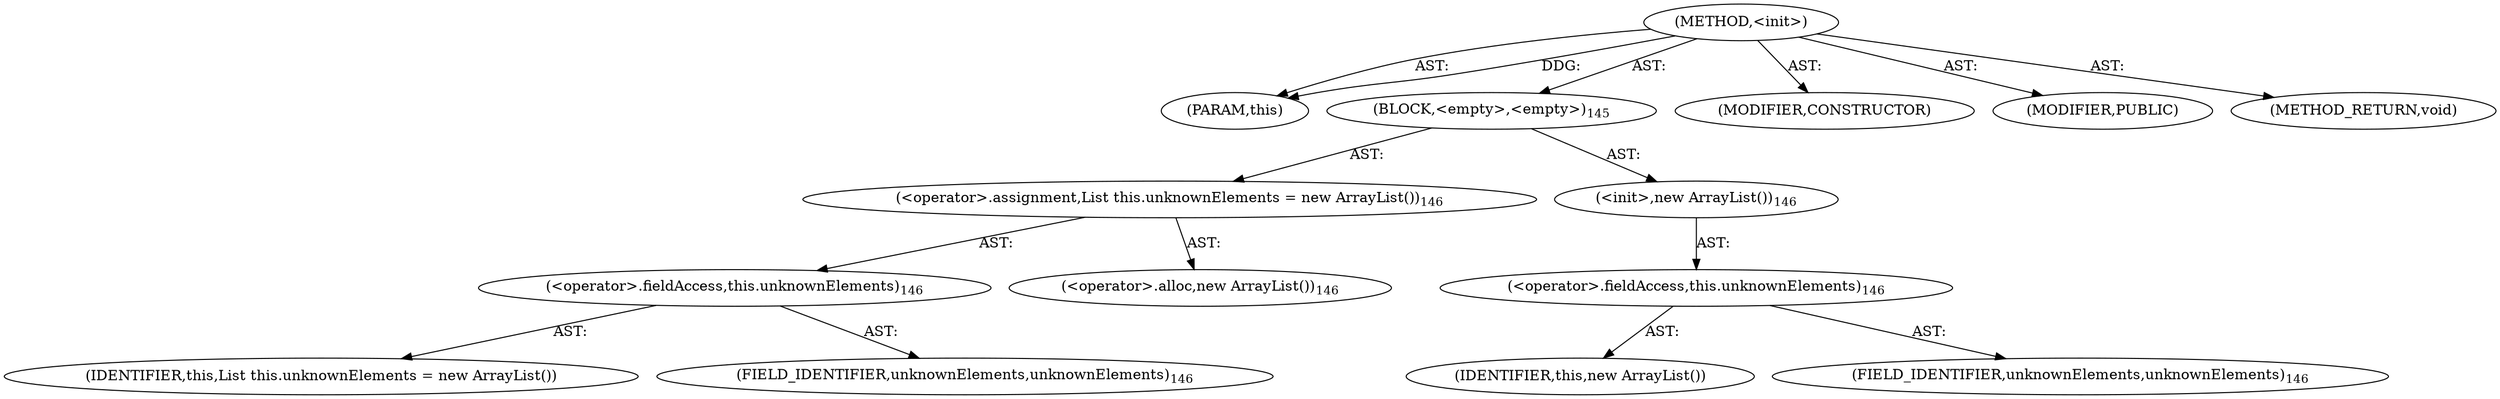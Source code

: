 digraph "&lt;init&gt;" {  
"111669149702" [label = <(METHOD,&lt;init&gt;)> ]
"115964117005" [label = <(PARAM,this)> ]
"25769803788" [label = <(BLOCK,&lt;empty&gt;,&lt;empty&gt;)<SUB>145</SUB>> ]
"30064771123" [label = <(&lt;operator&gt;.assignment,List this.unknownElements = new ArrayList())<SUB>146</SUB>> ]
"30064771124" [label = <(&lt;operator&gt;.fieldAccess,this.unknownElements)<SUB>146</SUB>> ]
"68719476785" [label = <(IDENTIFIER,this,List this.unknownElements = new ArrayList())> ]
"55834574860" [label = <(FIELD_IDENTIFIER,unknownElements,unknownElements)<SUB>146</SUB>> ]
"30064771125" [label = <(&lt;operator&gt;.alloc,new ArrayList())<SUB>146</SUB>> ]
"30064771126" [label = <(&lt;init&gt;,new ArrayList())<SUB>146</SUB>> ]
"30064771127" [label = <(&lt;operator&gt;.fieldAccess,this.unknownElements)<SUB>146</SUB>> ]
"68719476786" [label = <(IDENTIFIER,this,new ArrayList())> ]
"55834574861" [label = <(FIELD_IDENTIFIER,unknownElements,unknownElements)<SUB>146</SUB>> ]
"133143986194" [label = <(MODIFIER,CONSTRUCTOR)> ]
"133143986195" [label = <(MODIFIER,PUBLIC)> ]
"128849018886" [label = <(METHOD_RETURN,void)> ]
  "111669149702" -> "115964117005"  [ label = "AST: "] 
  "111669149702" -> "25769803788"  [ label = "AST: "] 
  "111669149702" -> "133143986194"  [ label = "AST: "] 
  "111669149702" -> "133143986195"  [ label = "AST: "] 
  "111669149702" -> "128849018886"  [ label = "AST: "] 
  "25769803788" -> "30064771123"  [ label = "AST: "] 
  "25769803788" -> "30064771126"  [ label = "AST: "] 
  "30064771123" -> "30064771124"  [ label = "AST: "] 
  "30064771123" -> "30064771125"  [ label = "AST: "] 
  "30064771124" -> "68719476785"  [ label = "AST: "] 
  "30064771124" -> "55834574860"  [ label = "AST: "] 
  "30064771126" -> "30064771127"  [ label = "AST: "] 
  "30064771127" -> "68719476786"  [ label = "AST: "] 
  "30064771127" -> "55834574861"  [ label = "AST: "] 
  "111669149702" -> "115964117005"  [ label = "DDG: "] 
}
